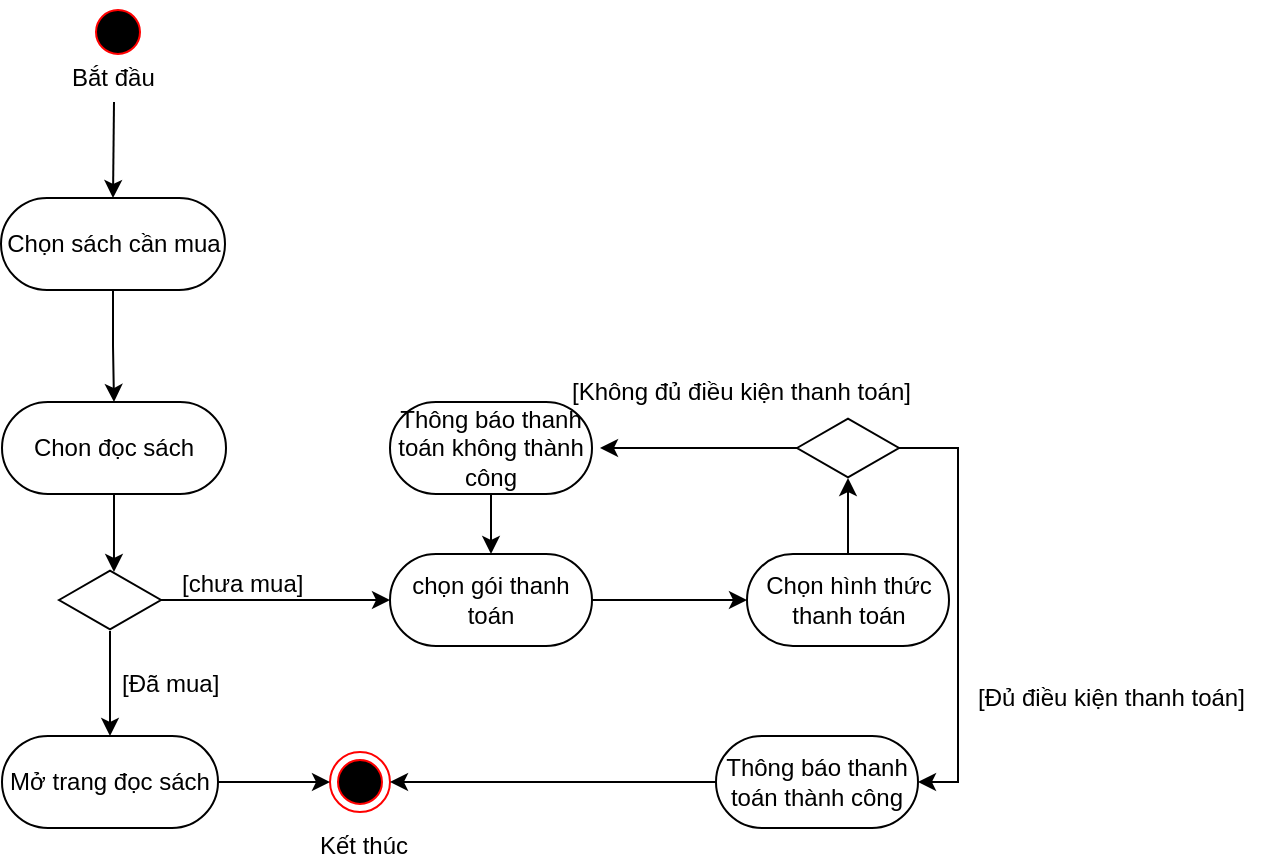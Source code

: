 <mxfile version="10.7.5" type="device"><diagram id="7u_opaTjQhs1QAggwQtf" name="Page-1"><mxGraphModel dx="824" dy="896" grid="0" gridSize="10" guides="1" tooltips="1" connect="1" arrows="1" fold="1" page="0" pageScale="1" pageWidth="850" pageHeight="1100" math="0" shadow="0"><root><mxCell id="0"/><mxCell id="1" parent="0"/><mxCell id="LmLbKD-bhzsmCw5SFJ6z-1" value="băt" style="ellipse;html=1;shape=startState;fillColor=#000000;strokeColor=#ff0000;" vertex="1" parent="1"><mxGeometry x="322" y="-60" width="30" height="30" as="geometry"/></mxCell><mxCell id="LmLbKD-bhzsmCw5SFJ6z-3" value="" style="ellipse;html=1;shape=endState;fillColor=#000000;strokeColor=#ff0000;" vertex="1" parent="1"><mxGeometry x="443" y="315" width="30" height="30" as="geometry"/></mxCell><mxCell id="LmLbKD-bhzsmCw5SFJ6z-14" style="edgeStyle=orthogonalEdgeStyle;rounded=0;orthogonalLoop=1;jettySize=auto;html=1;entryX=0.5;entryY=0;entryDx=0;entryDy=0;" edge="1" parent="1" source="LmLbKD-bhzsmCw5SFJ6z-7" target="LmLbKD-bhzsmCw5SFJ6z-11"><mxGeometry relative="1" as="geometry"><mxPoint x="333" y="135" as="targetPoint"/></mxGeometry></mxCell><mxCell id="LmLbKD-bhzsmCw5SFJ6z-7" value="Chọn sách cần mua" style="rounded=1;whiteSpace=wrap;html=1;arcSize=50;" vertex="1" parent="1"><mxGeometry x="278.5" y="38" width="112" height="46" as="geometry"/></mxCell><mxCell id="LmLbKD-bhzsmCw5SFJ6z-18" style="edgeStyle=orthogonalEdgeStyle;rounded=0;orthogonalLoop=1;jettySize=auto;html=1;entryX=0;entryY=0.5;entryDx=0;entryDy=0;" edge="1" parent="1" source="LmLbKD-bhzsmCw5SFJ6z-8" target="LmLbKD-bhzsmCw5SFJ6z-15"><mxGeometry relative="1" as="geometry"/></mxCell><mxCell id="LmLbKD-bhzsmCw5SFJ6z-24" style="edgeStyle=orthogonalEdgeStyle;rounded=0;orthogonalLoop=1;jettySize=auto;html=1;entryX=0.5;entryY=0;entryDx=0;entryDy=0;" edge="1" parent="1" source="LmLbKD-bhzsmCw5SFJ6z-8" target="LmLbKD-bhzsmCw5SFJ6z-23"><mxGeometry relative="1" as="geometry"/></mxCell><mxCell id="LmLbKD-bhzsmCw5SFJ6z-8" value="" style="html=1;whiteSpace=wrap;aspect=fixed;shape=isoRectangle;" vertex="1" parent="1"><mxGeometry x="307.5" y="223.5" width="51" height="31" as="geometry"/></mxCell><mxCell id="LmLbKD-bhzsmCw5SFJ6z-32" style="edgeStyle=orthogonalEdgeStyle;rounded=0;orthogonalLoop=1;jettySize=auto;html=1;entryX=0.539;entryY=0.048;entryDx=0;entryDy=0;entryPerimeter=0;" edge="1" parent="1" source="LmLbKD-bhzsmCw5SFJ6z-11" target="LmLbKD-bhzsmCw5SFJ6z-8"><mxGeometry relative="1" as="geometry"/></mxCell><mxCell id="LmLbKD-bhzsmCw5SFJ6z-11" value="Chon đọc sách" style="rounded=1;whiteSpace=wrap;html=1;arcSize=50;" vertex="1" parent="1"><mxGeometry x="279" y="140" width="112" height="46" as="geometry"/></mxCell><mxCell id="LmLbKD-bhzsmCw5SFJ6z-41" style="edgeStyle=orthogonalEdgeStyle;rounded=0;orthogonalLoop=1;jettySize=auto;html=1;entryX=0;entryY=0.5;entryDx=0;entryDy=0;" edge="1" parent="1" source="LmLbKD-bhzsmCw5SFJ6z-15" target="LmLbKD-bhzsmCw5SFJ6z-33"><mxGeometry relative="1" as="geometry"/></mxCell><mxCell id="LmLbKD-bhzsmCw5SFJ6z-15" value="chọn gói thanh toán" style="rounded=1;whiteSpace=wrap;html=1;arcSize=50;" vertex="1" parent="1"><mxGeometry x="473" y="216" width="101" height="46" as="geometry"/></mxCell><mxCell id="LmLbKD-bhzsmCw5SFJ6z-26" style="edgeStyle=orthogonalEdgeStyle;rounded=0;orthogonalLoop=1;jettySize=auto;html=1;entryX=0;entryY=0.5;entryDx=0;entryDy=0;" edge="1" parent="1" source="LmLbKD-bhzsmCw5SFJ6z-23" target="LmLbKD-bhzsmCw5SFJ6z-3"><mxGeometry relative="1" as="geometry"/></mxCell><mxCell id="LmLbKD-bhzsmCw5SFJ6z-23" value="Mở trang đọc sách" style="rounded=1;whiteSpace=wrap;html=1;arcSize=50;" vertex="1" parent="1"><mxGeometry x="279" y="307" width="108" height="46" as="geometry"/></mxCell><mxCell id="LmLbKD-bhzsmCw5SFJ6z-27" value="[chưa mua]" style="text;html=1;resizable=0;points=[];autosize=1;align=left;verticalAlign=top;spacingTop=-4;" vertex="1" parent="1"><mxGeometry x="367" y="221" width="71" height="14" as="geometry"/></mxCell><mxCell id="LmLbKD-bhzsmCw5SFJ6z-28" value="[Đã mua]" style="text;html=1;resizable=0;points=[];autosize=1;align=left;verticalAlign=top;spacingTop=-4;" vertex="1" parent="1"><mxGeometry x="337" y="271" width="59" height="14" as="geometry"/></mxCell><mxCell id="LmLbKD-bhzsmCw5SFJ6z-29" value="Bắt đầu" style="text;html=1;resizable=0;points=[];autosize=1;align=left;verticalAlign=top;spacingTop=-4;" vertex="1" parent="1"><mxGeometry x="311.5" y="-32" width="51" height="14" as="geometry"/></mxCell><mxCell id="LmLbKD-bhzsmCw5SFJ6z-30" value="" style="endArrow=classic;html=1;entryX=0.5;entryY=0;entryDx=0;entryDy=0;" edge="1" parent="1" target="LmLbKD-bhzsmCw5SFJ6z-7"><mxGeometry width="50" height="50" relative="1" as="geometry"><mxPoint x="335" y="-10" as="sourcePoint"/><mxPoint x="474" y="-159" as="targetPoint"/></mxGeometry></mxCell><mxCell id="LmLbKD-bhzsmCw5SFJ6z-31" value="Kết thúc" style="text;html=1;resizable=0;points=[];autosize=1;align=left;verticalAlign=top;spacingTop=-4;" vertex="1" parent="1"><mxGeometry x="435.5" y="352" width="54" height="14" as="geometry"/></mxCell><mxCell id="LmLbKD-bhzsmCw5SFJ6z-36" style="edgeStyle=orthogonalEdgeStyle;rounded=0;orthogonalLoop=1;jettySize=auto;html=1;entryX=0.5;entryY=0.984;entryDx=0;entryDy=0;entryPerimeter=0;" edge="1" parent="1" source="LmLbKD-bhzsmCw5SFJ6z-33" target="LmLbKD-bhzsmCw5SFJ6z-34"><mxGeometry relative="1" as="geometry"/></mxCell><mxCell id="LmLbKD-bhzsmCw5SFJ6z-33" value="Chọn hình thức thanh toán" style="rounded=1;whiteSpace=wrap;html=1;arcSize=50;" vertex="1" parent="1"><mxGeometry x="651.5" y="216" width="101" height="46" as="geometry"/></mxCell><mxCell id="LmLbKD-bhzsmCw5SFJ6z-38" style="edgeStyle=orthogonalEdgeStyle;rounded=0;orthogonalLoop=1;jettySize=auto;html=1;" edge="1" parent="1" source="LmLbKD-bhzsmCw5SFJ6z-34"><mxGeometry relative="1" as="geometry"><mxPoint x="578" y="163" as="targetPoint"/></mxGeometry></mxCell><mxCell id="LmLbKD-bhzsmCw5SFJ6z-42" style="edgeStyle=orthogonalEdgeStyle;rounded=0;orthogonalLoop=1;jettySize=auto;html=1;entryX=1;entryY=0.5;entryDx=0;entryDy=0;" edge="1" parent="1" source="LmLbKD-bhzsmCw5SFJ6z-34" target="LmLbKD-bhzsmCw5SFJ6z-43"><mxGeometry relative="1" as="geometry"><mxPoint x="769" y="343" as="targetPoint"/><Array as="points"><mxPoint x="757" y="163"/><mxPoint x="757" y="330"/></Array></mxGeometry></mxCell><mxCell id="LmLbKD-bhzsmCw5SFJ6z-34" value="" style="html=1;whiteSpace=wrap;aspect=fixed;shape=isoRectangle;" vertex="1" parent="1"><mxGeometry x="676.5" y="147.5" width="51" height="31" as="geometry"/></mxCell><mxCell id="LmLbKD-bhzsmCw5SFJ6z-40" style="edgeStyle=orthogonalEdgeStyle;rounded=0;orthogonalLoop=1;jettySize=auto;html=1;entryX=0.5;entryY=0;entryDx=0;entryDy=0;" edge="1" parent="1" source="LmLbKD-bhzsmCw5SFJ6z-37" target="LmLbKD-bhzsmCw5SFJ6z-15"><mxGeometry relative="1" as="geometry"/></mxCell><mxCell id="LmLbKD-bhzsmCw5SFJ6z-37" value="Thông báo thanh toán không thành công" style="rounded=1;whiteSpace=wrap;html=1;arcSize=50;" vertex="1" parent="1"><mxGeometry x="473" y="140" width="101" height="46" as="geometry"/></mxCell><mxCell id="LmLbKD-bhzsmCw5SFJ6z-46" style="edgeStyle=orthogonalEdgeStyle;rounded=0;orthogonalLoop=1;jettySize=auto;html=1;entryX=1;entryY=0.5;entryDx=0;entryDy=0;" edge="1" parent="1" source="LmLbKD-bhzsmCw5SFJ6z-43" target="LmLbKD-bhzsmCw5SFJ6z-3"><mxGeometry relative="1" as="geometry"/></mxCell><mxCell id="LmLbKD-bhzsmCw5SFJ6z-43" value="Thông báo thanh toán thành công" style="rounded=1;whiteSpace=wrap;html=1;arcSize=50;" vertex="1" parent="1"><mxGeometry x="636" y="307" width="101" height="46" as="geometry"/></mxCell><mxCell id="LmLbKD-bhzsmCw5SFJ6z-44" value="[Không đủ điều kiện thanh toán]" style="text;html=1;resizable=0;points=[];autosize=1;align=left;verticalAlign=top;spacingTop=-4;" vertex="1" parent="1"><mxGeometry x="562" y="125" width="179" height="14" as="geometry"/></mxCell><mxCell id="LmLbKD-bhzsmCw5SFJ6z-45" value="[Đủ điều kiện thanh toán]" style="text;html=1;resizable=0;points=[];autosize=1;align=left;verticalAlign=top;spacingTop=-4;" vertex="1" parent="1"><mxGeometry x="765" y="278" width="143" height="14" as="geometry"/></mxCell></root></mxGraphModel></diagram></mxfile>